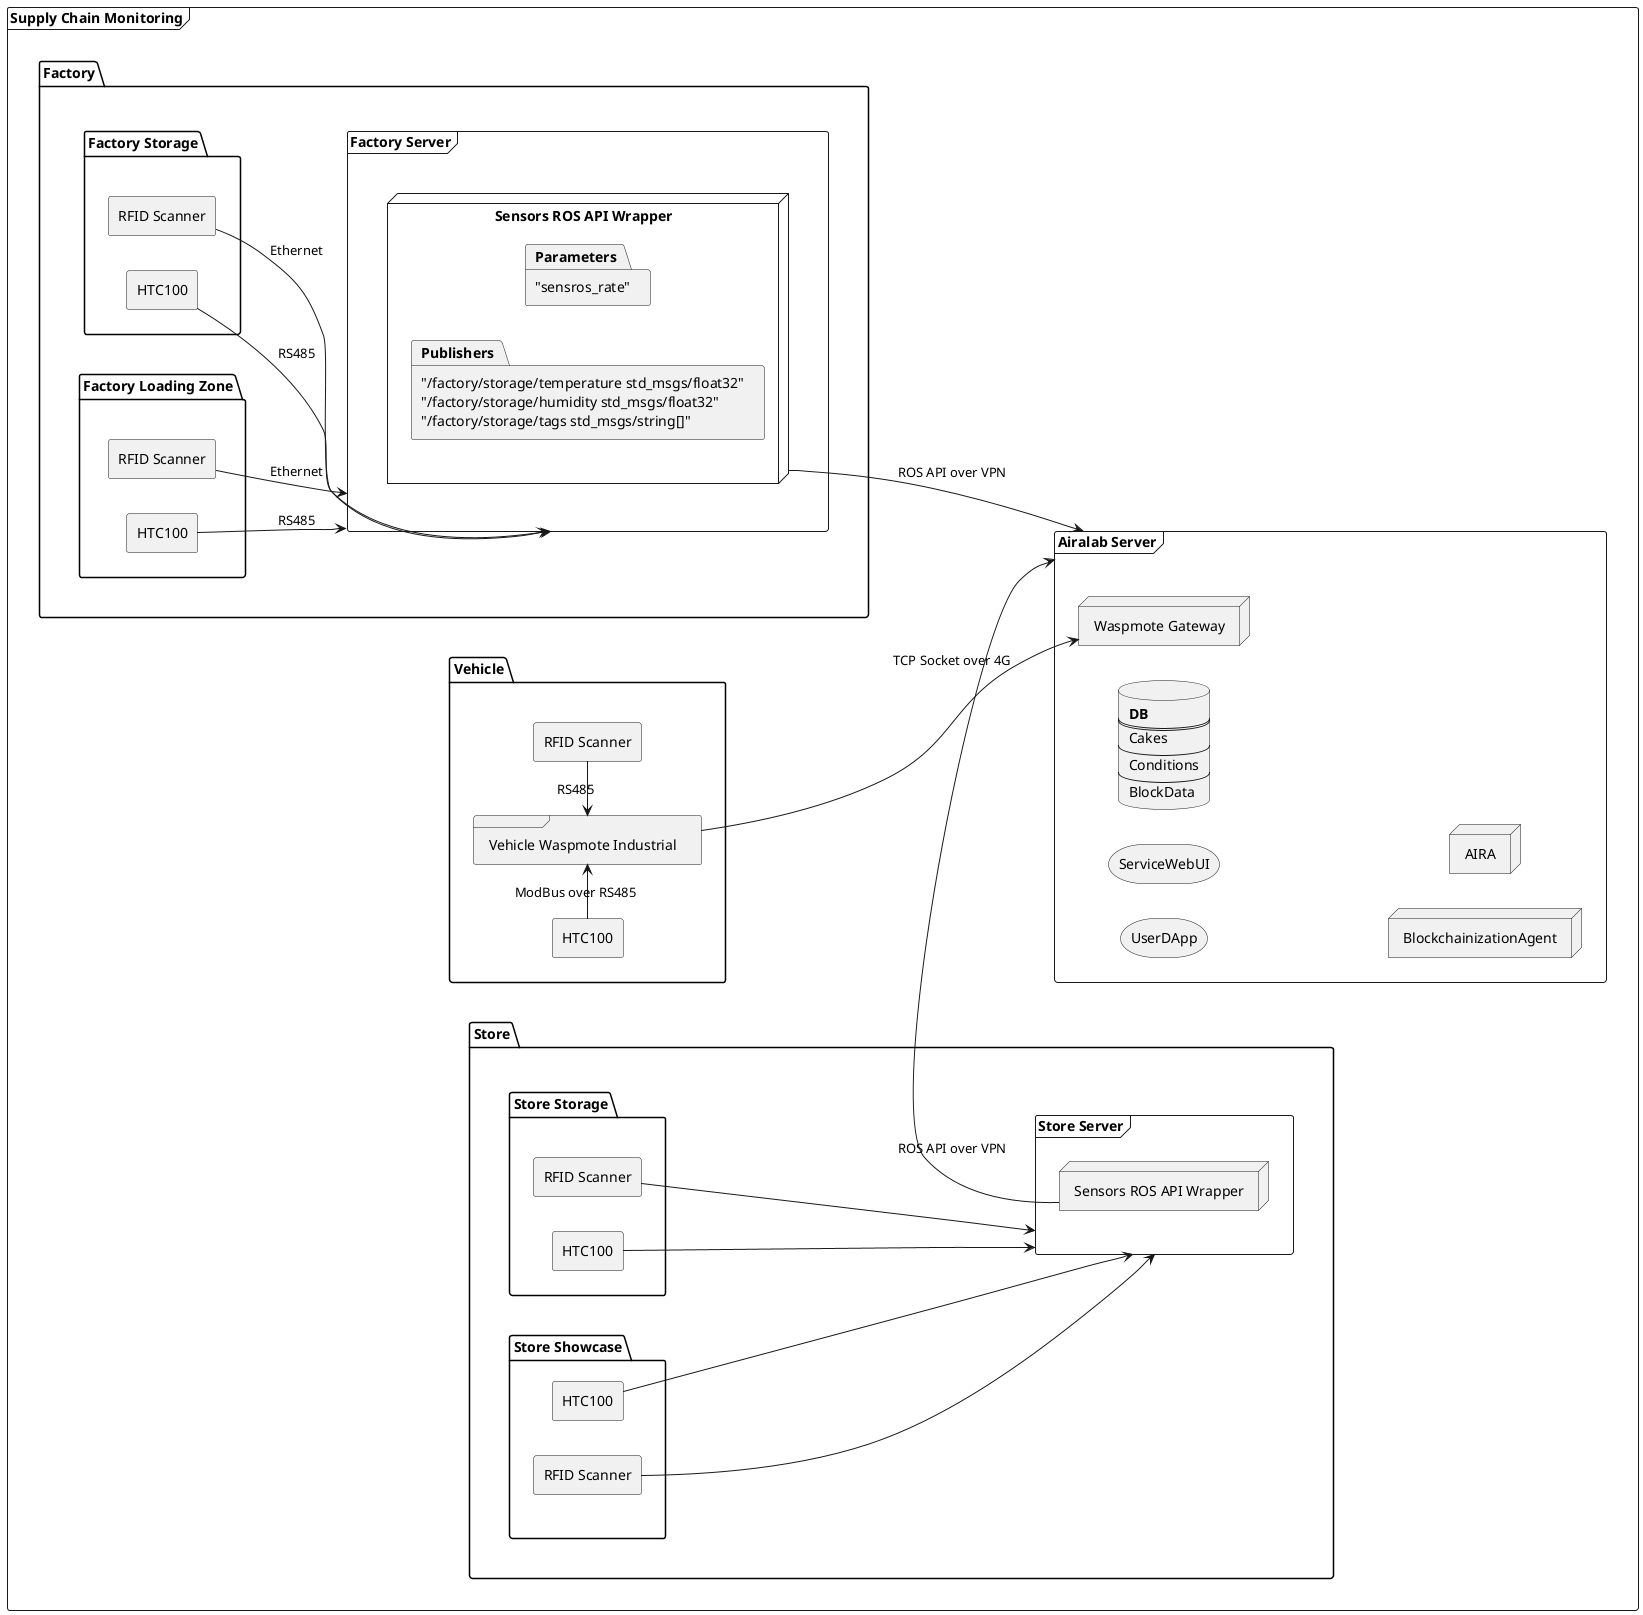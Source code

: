 @startuml

left to right direction

frame "Supply Chain Monitoring" as SupplyChainMonitoring {

  folder "Factory" as Factory {
    frame "Factory Server" as FactoryServer {
      node "Sensors ROS API Wrapper" as FactorySensorsNode {
        package Parameters [
          "sensros_rate"
        ]
        package Publishers [
          "/factory/storage/temperature std_msgs/float32"
          "/factory/storage/humidity std_msgs/float32"
          "/factory/storage/tags std_msgs/string[]"
        ]
      }
    }
    folder "Factory Storage" as FactoryStorage {
      agent "HTC100" as FactoryStoragePVT100
      agent "RFID Scanner" as FactoryStorageRFIDScanner
      FactoryStoragePVT100 -> FactoryServer : RS485
      FactoryStorageRFIDScanner -> FactoryServer : Ethernet
    }
    folder "Factory Loading Zone" as FactoryLoadingZone {
      agent "HTC100" as FactoryLoadingZonePVT100
      agent "RFID Scanner" as FactoryLoadingZoneRFIDScanner 
      FactoryLoadingZonePVT100 -> FactoryServer : RS485
      FactoryLoadingZoneRFIDScanner -> FactoryServer : Ethernet
    }
  }

  folder "Vehicle" as Vehicle {
    frame "Vehicle Waspmote Industrial" as VehicleWaspmoteIndustrial {
    }
    agent "HTC100" as VehiclePVT100
    agent "RFID Scanner" as VehicleRFIDScanner 
    VehiclePVT100 -> VehicleWaspmoteIndustrial : ModBus over RS485
    VehicleRFIDScanner -left-> VehicleWaspmoteIndustrial : RS485
  }

  folder "Store" as Store {
    frame "Store Server" as StoreServer {
      node "Sensors ROS API Wrapper" as StoreSensorsNode
    }
    folder "Store Storage" as StoreStorage {
      agent "HTC100" as StoreStorageZonePVT100
      agent "RFID Scanner" as StoreStorageZoneRFIDScanner 
      StoreStorageZonePVT100 -> StoreServer
      StoreStorageZoneRFIDScanner -> StoreServer
    }
    folder "Store Showcase" as StoreShowcase {
      agent "HTC100" as StoreShowcaseZonePVT100
      agent "RFID Scanner" as StoreShowcaseZoneRFIDScanner 
      StoreShowcaseZonePVT100 --> StoreServer
      StoreShowcaseZoneRFIDScanner -> StoreServer
    }
  }

  frame "Airalab Server" as AiralabServer {
    storage UserDApp
    storage ServiceWebUI
    database DB [
      <b>DB</b>
      ==
      Cakes
      ---
      Conditions
      ---
      BlockData
    ]
    node BlockchainizationAgent
    node AIRA
    
    node "Waspmote Gateway" as WaspmoteGateway
  }

  FactorySensorsNode -down-> AiralabServer : ROS API over VPN
  VehicleWaspmoteIndustrial -right-> WaspmoteGateway : TCP Socket over 4G
  StoreSensorsNode -> AiralabServer : ROS API over VPN

  ' Layout
  Factory -[hidden]- AiralabServer
  Vehicle -[hidden]- AiralabServer
  Store -[hidden]- AiralabServer
  FactoryStorage -[hidden]- FactoryServer
  FactoryLoadingZone -[hidden]- FactoryServer
  StoreStorage -[hidden]- StoreServer
  StoreShowcase -[hidden]- StoreServer
}

@enduml
